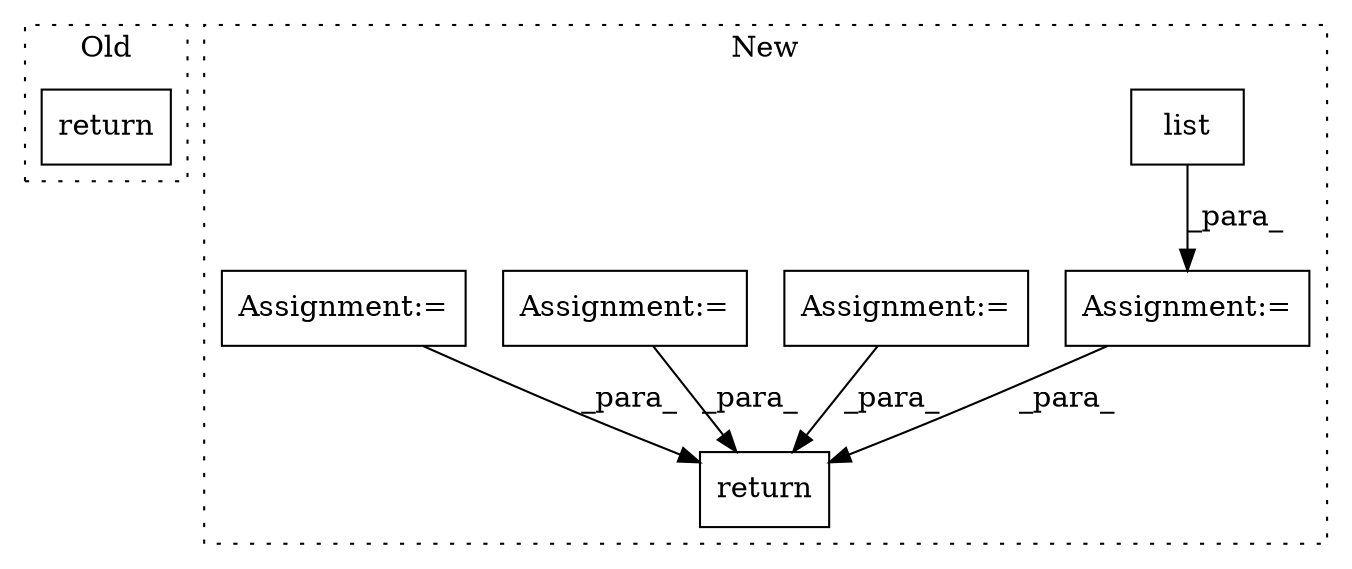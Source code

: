 digraph G {
subgraph cluster0 {
1 [label="return" a="41" s="9984" l="7" shape="box"];
label = "Old";
style="dotted";
}
subgraph cluster1 {
2 [label="list" a="32" s="10201,10217" l="5,1" shape="box"];
3 [label="return" a="41" s="10762" l="7" shape="box"];
4 [label="Assignment:=" a="7" s="9922" l="4" shape="box"];
5 [label="Assignment:=" a="7" s="10200" l="1" shape="box"];
6 [label="Assignment:=" a="7" s="9881" l="15" shape="box"];
7 [label="Assignment:=" a="7" s="9936" l="5" shape="box"];
label = "New";
style="dotted";
}
2 -> 5 [label="_para_"];
4 -> 3 [label="_para_"];
5 -> 3 [label="_para_"];
6 -> 3 [label="_para_"];
7 -> 3 [label="_para_"];
}
